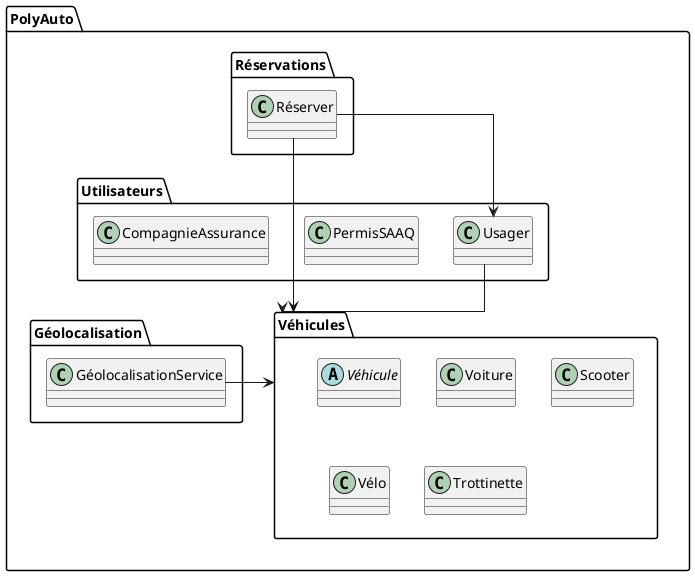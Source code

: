 @startuml
skinparam linetype polyline
 skinparam linetype ortho
 skinparam backgroundcolor transparent

package "PolyAuto" {
    skinparam backgroundcolor transparent
    skinparam classAttributeIconSize 0
    package "Utilisateurs" {
        class Usager
        class PermisSAAQ
        class CompagnieAssurance
    }
    package "Véhicules" {
        abstract class Véhicule
        class Voiture
        class Scooter
        class Vélo
        class Trottinette
    }
    package "Réservations" {
        class Réserver
    }
    package "Géolocalisation" {
        class GéolocalisationService
    }
    
    Usager --> Véhicules
    Réserver --> Usager
    Réserver -> Véhicules
    GéolocalisationService -> Véhicules
}
@enduml
